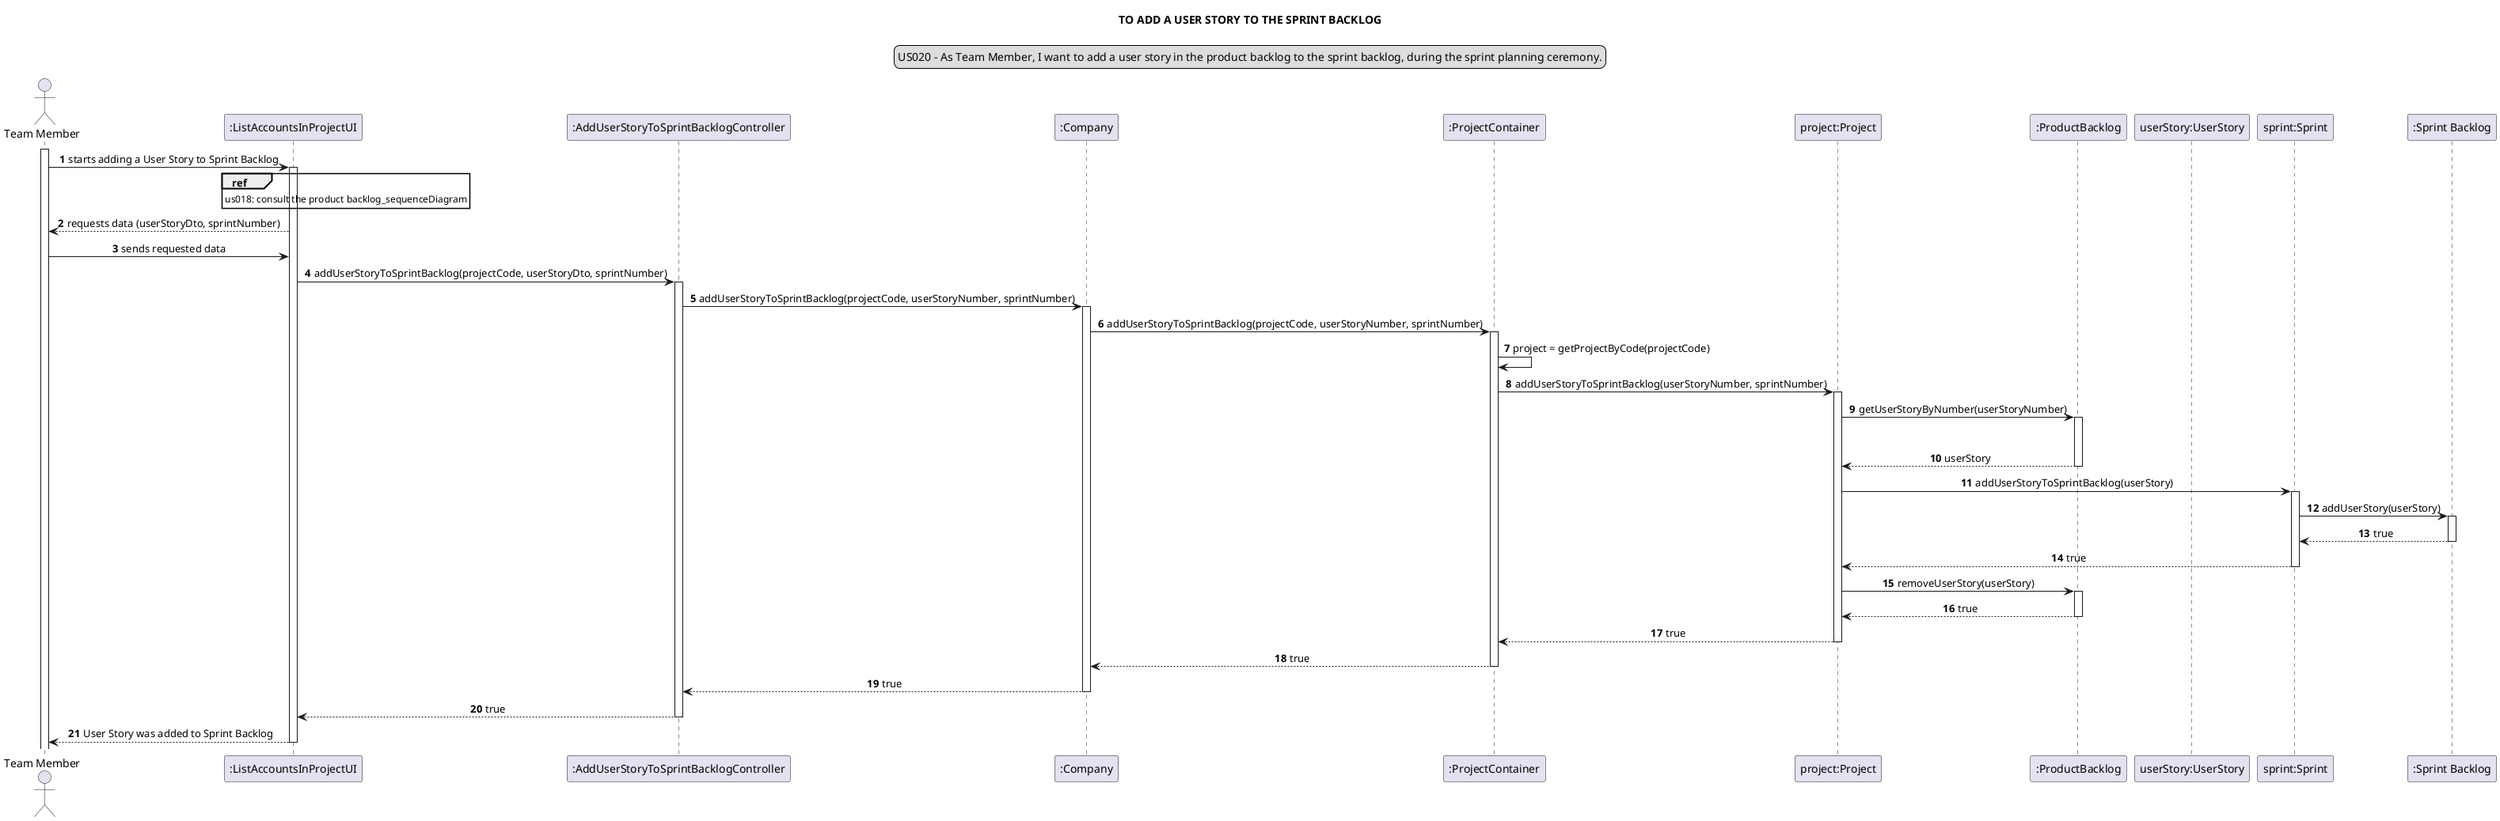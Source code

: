 @startuml
skinparam sequenceMessageAlign center
title TO ADD A USER STORY TO THE SPRINT BACKLOG
legend top
US020 - As Team Member, I want to add a user story in the product backlog to the sprint backlog, during the sprint planning ceremony.
end legend
autonumber
actor "Team Member"
participant ":ListAccountsInProjectUI" as ui
participant ":AddUserStoryToSprintBacklogController" as ct
participant ":Company" as c
participant ":ProjectContainer" as pc
participant "project:Project" as p
participant ":ProductBacklog" as containner
participant "userStory:UserStory" as us
participant "sprint:Sprint" as s
participant ":Sprint Backlog" as sb


activate "Team Member"

"Team Member"-> ui: starts adding a User Story to Sprint Backlog
ref over ui: us018: consult the product backlog_sequenceDiagram
activate ui
ui --> "Team Member": requests data (userStoryDto, sprintNumber)
"Team Member" -> ui: sends requested data
ui -> ct: addUserStoryToSprintBacklog(projectCode, userStoryDto, sprintNumber)
activate ct
ct -> c: addUserStoryToSprintBacklog(projectCode, userStoryNumber, sprintNumber)
activate c
c -> pc: addUserStoryToSprintBacklog(projectCode, userStoryNumber, sprintNumber)
activate pc
pc -> pc : project = getProjectByCode(projectCode)
pc -> p : addUserStoryToSprintBacklog(userStoryNumber, sprintNumber)
activate p
p -> containner : getUserStoryByNumber(userStoryNumber)
activate containner
deactivate us
containner --> p : userStory
deactivate containner
p -> s : addUserStoryToSprintBacklog(userStory)
activate s
s -> sb : addUserStory(userStory)
activate sb
sb --> s : true
deactivate sb
s --> p : true
deactivate s
p -> containner : removeUserStory(userStory)

activate containner
containner --> p : true
deactivate containner
p --> pc : true
deactivate p
pc --> c : true
deactivate pc
c --> ct : true
deactivate c
ct --> ui : true
deactivate ct
ui --> "Team Member": User Story was added to Sprint Backlog
deactivate ui

@enduml